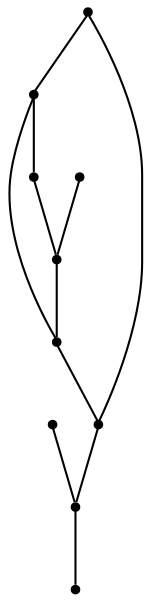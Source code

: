 graph {
  node [shape=point,comment="{\"directed\":false,\"doi\":\"10.1007/3-540-36151-0_4\",\"figure\":\"2 (2)\"}"]

  v0 [pos="1483.8499704996746,1256.1633555094404"]
  v1 [pos="1575.350062052409,1256.1633555094404"]
  v2 [pos="1483.7792078653972,1347.796643575033"]
  v3 [pos="1300.475056966146,1347.7883148193364"]
  v4 [pos="1117.145856221517,1347.796643575033"]
  v5 [pos="1392.1000162760417,1256.1633555094404"]
  v6 [pos="1300.475056966146,1256.1633555094404"]
  v7 [pos="1208.8499704996746,1256.1633555094404"]
  v8 [pos="1117.100016276042,1256.1633555094404"]
  v9 [pos="1025.4749774932864,1164.5383961995446"]

  v0 -- v1 [id="-1",pos="1483.8499704996746,1256.1633555094404 1575.350062052409,1256.1633555094404 1575.350062052409,1256.1633555094404 1575.350062052409,1256.1633555094404"]
  v9 -- v7 [id="-2",pos="1025.4749774932864,1164.5383961995446 1208.8499704996746,1256.1633555094404 1208.8499704996746,1256.1633555094404 1208.8499704996746,1256.1633555094404"]
  v4 -- v6 [id="-3",pos="1117.145856221517,1347.796643575033 1300.475056966146,1256.1633555094404 1300.475056966146,1256.1633555094404 1300.475056966146,1256.1633555094404"]
  v4 -- v9 [id="-4",pos="1117.145856221517,1347.796643575033 1025.4749774932864,1164.5383961995446 1025.4749774932864,1164.5383961995446 1025.4749774932864,1164.5383961995446"]
  v8 -- v7 [id="-5",pos="1117.100016276042,1256.1633555094404 1208.8499704996746,1256.1633555094404 1208.8499704996746,1256.1633555094404 1208.8499704996746,1256.1633555094404"]
  v7 -- v6 [id="-6",pos="1208.8499704996746,1256.1633555094404 1300.475056966146,1256.1633555094404 1300.475056966146,1256.1633555094404 1300.475056966146,1256.1633555094404"]
  v6 -- v5 [id="-7",pos="1300.475056966146,1256.1633555094404 1392.1000162760417,1256.1633555094404 1392.1000162760417,1256.1633555094404 1392.1000162760417,1256.1633555094404"]
  v5 -- v0 [id="-8",pos="1392.1000162760417,1256.1633555094404 1483.8499704996746,1256.1633555094404 1483.8499704996746,1256.1633555094404 1483.8499704996746,1256.1633555094404"]
  v3 -- v5 [id="-9",pos="1300.475056966146,1347.7883148193364 1392.1000162760417,1256.1633555094404 1392.1000162760417,1256.1633555094404 1392.1000162760417,1256.1633555094404"]
  v3 -- v4 [id="-10",pos="1300.475056966146,1347.7883148193364 1117.145856221517,1347.796643575033 1117.145856221517,1347.796643575033 1117.145856221517,1347.796643575033"]
  v2 -- v0 [id="-11",pos="1483.7792078653972,1347.796643575033 1483.8499704996746,1256.1633555094404 1483.8499704996746,1256.1633555094404 1483.8499704996746,1256.1633555094404"]
}